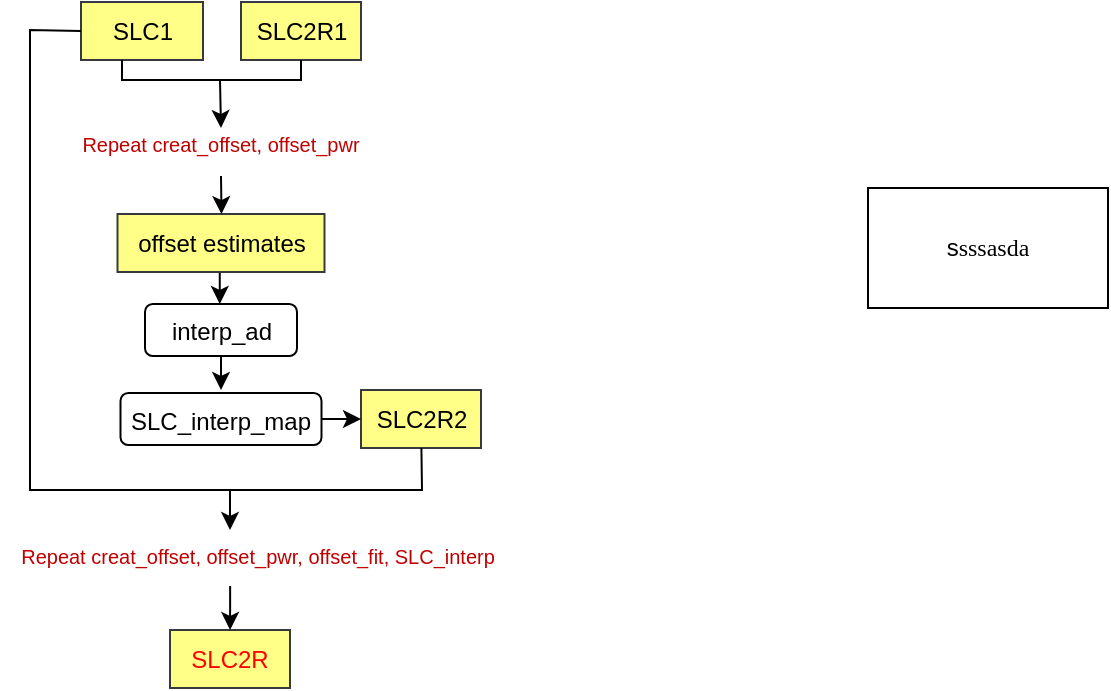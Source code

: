 <mxfile version="24.2.3" type="github">
  <diagram name="第 1 页" id="0ljpZZRD9Gl2g7qRysFF">
    <mxGraphModel dx="1041" dy="540" grid="0" gridSize="10" guides="1" tooltips="1" connect="1" arrows="1" fold="1" page="1" pageScale="1" pageWidth="827" pageHeight="1169" math="0" shadow="0">
      <root>
        <mxCell id="0" />
        <mxCell id="1" parent="0" />
        <mxCell id="MiezRQv3SZ3bYIA5USY3-6" value="SLC1" style="rounded=0;whiteSpace=wrap;html=1;fillColor=#ffff88;strokeColor=#36393d;" parent="1" vertex="1">
          <mxGeometry x="105.5" y="31" width="61" height="29" as="geometry" />
        </mxCell>
        <mxCell id="MiezRQv3SZ3bYIA5USY3-7" value="SLC2R1" style="rounded=0;whiteSpace=wrap;html=1;fillColor=#ffff88;strokeColor=#36393d;" parent="1" vertex="1">
          <mxGeometry x="185.5" y="31" width="60" height="29" as="geometry" />
        </mxCell>
        <mxCell id="MiezRQv3SZ3bYIA5USY3-8" value="" style="endArrow=classic;html=1;rounded=0;entryX=0.5;entryY=0;entryDx=0;entryDy=0;" parent="1" edge="1">
          <mxGeometry width="50" height="50" relative="1" as="geometry">
            <mxPoint x="126" y="60" as="sourcePoint" />
            <mxPoint x="175.5" y="94" as="targetPoint" />
            <Array as="points">
              <mxPoint x="126" y="70" />
              <mxPoint x="175" y="70" />
            </Array>
          </mxGeometry>
        </mxCell>
        <mxCell id="MiezRQv3SZ3bYIA5USY3-9" value="" style="endArrow=none;html=1;rounded=0;exitX=0.5;exitY=1;exitDx=0;exitDy=0;endFill=0;" parent="1" source="MiezRQv3SZ3bYIA5USY3-7" edge="1">
          <mxGeometry width="50" height="50" relative="1" as="geometry">
            <mxPoint x="246" y="31" as="sourcePoint" />
            <mxPoint x="175" y="70" as="targetPoint" />
            <Array as="points">
              <mxPoint x="215.5" y="70" />
              <mxPoint x="175" y="70" />
            </Array>
          </mxGeometry>
        </mxCell>
        <mxCell id="MiezRQv3SZ3bYIA5USY3-10" value="&lt;p style=&quot;language:en-CH;margin-top:0pt;margin-bottom:0pt;margin-left:0in;&lt;br/&gt;text-align:left;direction:ltr;unicode-bidi:embed;mso-line-break-override:none;&lt;br/&gt;word-break:normal;punctuation-wrap:hanging&quot;&gt;&lt;font style=&quot;font-size: 10px;&quot; color=&quot;#c00000&quot;&gt;Repeat creat_offset, offset_pwr&lt;/font&gt;&lt;/p&gt;" style="text;whiteSpace=wrap;html=1;align=center;" parent="1" vertex="1">
          <mxGeometry x="65" y="88" width="221" height="30" as="geometry" />
        </mxCell>
        <mxCell id="MiezRQv3SZ3bYIA5USY3-11" value="&lt;font style=&quot;font-size: 12px;&quot;&gt;interp_ad&lt;/font&gt;" style="rounded=1;whiteSpace=wrap;html=1;fontSize=14;" parent="1" vertex="1">
          <mxGeometry x="137.5" y="182" width="76" height="26" as="geometry" />
        </mxCell>
        <mxCell id="MiezRQv3SZ3bYIA5USY3-12" value="" style="endArrow=classic;html=1;rounded=0;exitX=0.5;exitY=1;exitDx=0;exitDy=0;entryX=0.5;entryY=0;entryDx=0;entryDy=0;" parent="1" source="MiezRQv3SZ3bYIA5USY3-11" edge="1">
          <mxGeometry width="50" height="50" relative="1" as="geometry">
            <mxPoint x="261" y="107" as="sourcePoint" />
            <mxPoint x="175.5" y="225" as="targetPoint" />
          </mxGeometry>
        </mxCell>
        <mxCell id="MiezRQv3SZ3bYIA5USY3-13" value="offset estimates" style="rounded=0;whiteSpace=wrap;html=1;fillColor=#ffff88;strokeColor=#36393d;" parent="1" vertex="1">
          <mxGeometry x="123.75" y="137" width="103.5" height="29" as="geometry" />
        </mxCell>
        <mxCell id="MiezRQv3SZ3bYIA5USY3-14" value="" style="endArrow=classic;html=1;rounded=0;exitX=0.494;exitY=1.016;exitDx=0;exitDy=0;exitPerimeter=0;entryX=0.492;entryY=0;entryDx=0;entryDy=0;entryPerimeter=0;" parent="1" source="MiezRQv3SZ3bYIA5USY3-13" target="MiezRQv3SZ3bYIA5USY3-11" edge="1">
          <mxGeometry width="50" height="50" relative="1" as="geometry">
            <mxPoint x="186" y="209" as="sourcePoint" />
            <mxPoint x="236" y="159" as="targetPoint" />
          </mxGeometry>
        </mxCell>
        <mxCell id="MiezRQv3SZ3bYIA5USY3-15" value="&lt;font style=&quot;font-size: 12px;&quot;&gt;SLC_interp_map&lt;/font&gt;" style="rounded=1;whiteSpace=wrap;html=1;fontSize=14;" parent="1" vertex="1">
          <mxGeometry x="125.25" y="226.5" width="100.5" height="26" as="geometry" />
        </mxCell>
        <mxCell id="MiezRQv3SZ3bYIA5USY3-16" value="SLC2R2" style="rounded=0;whiteSpace=wrap;html=1;fillColor=#ffff88;strokeColor=#36393d;" parent="1" vertex="1">
          <mxGeometry x="245.5" y="225" width="60" height="29" as="geometry" />
        </mxCell>
        <mxCell id="MiezRQv3SZ3bYIA5USY3-17" value="" style="endArrow=classic;html=1;rounded=0;exitX=1;exitY=0.5;exitDx=0;exitDy=0;entryX=0;entryY=0.5;entryDx=0;entryDy=0;" parent="1" source="MiezRQv3SZ3bYIA5USY3-15" target="MiezRQv3SZ3bYIA5USY3-16" edge="1">
          <mxGeometry width="50" height="50" relative="1" as="geometry">
            <mxPoint x="186" y="218" as="sourcePoint" />
            <mxPoint x="244" y="238" as="targetPoint" />
          </mxGeometry>
        </mxCell>
        <mxCell id="MiezRQv3SZ3bYIA5USY3-18" value="" style="endArrow=none;html=1;rounded=0;exitX=0;exitY=0.5;exitDx=0;exitDy=0;endFill=0;" parent="1" source="MiezRQv3SZ3bYIA5USY3-6" edge="1">
          <mxGeometry width="50" height="50" relative="1" as="geometry">
            <mxPoint x="105.5" y="91.5" as="sourcePoint" />
            <mxPoint x="180" y="275" as="targetPoint" />
            <Array as="points">
              <mxPoint x="80" y="45" />
              <mxPoint x="80" y="65" />
              <mxPoint x="80" y="95" />
              <mxPoint x="80" y="145" />
              <mxPoint x="80" y="195" />
              <mxPoint x="80" y="275" />
            </Array>
          </mxGeometry>
        </mxCell>
        <mxCell id="MiezRQv3SZ3bYIA5USY3-19" value="" style="endArrow=classic;html=1;rounded=0;" parent="1" source="MiezRQv3SZ3bYIA5USY3-16" edge="1">
          <mxGeometry width="50" height="50" relative="1" as="geometry">
            <mxPoint x="230" y="355" as="sourcePoint" />
            <mxPoint x="180" y="295" as="targetPoint" />
            <Array as="points">
              <mxPoint x="276" y="275" />
              <mxPoint x="180" y="275" />
            </Array>
          </mxGeometry>
        </mxCell>
        <mxCell id="MiezRQv3SZ3bYIA5USY3-20" value="" style="endArrow=classic;html=1;rounded=0;entryX=0.5;entryY=0;entryDx=0;entryDy=0;exitX=0.5;exitY=1;exitDx=0;exitDy=0;" parent="1" edge="1" source="MiezRQv3SZ3bYIA5USY3-10">
          <mxGeometry width="50" height="50" relative="1" as="geometry">
            <mxPoint x="176" y="125" as="sourcePoint" />
            <mxPoint x="175.75" y="137" as="targetPoint" />
          </mxGeometry>
        </mxCell>
        <mxCell id="MiezRQv3SZ3bYIA5USY3-21" value="&lt;p style=&quot;language:en-CH;margin-top:0pt;margin-bottom:0pt;margin-left:0in;&lt;br/&gt;text-align:left;direction:ltr;unicode-bidi:embed;mso-line-break-override:none;&lt;br/&gt;word-break:normal;punctuation-wrap:hanging&quot;&gt;&lt;font style=&quot;font-size: 10px;&quot; color=&quot;#c00000&quot;&gt;Repeat creat_offset, offset_pwr, offset_fit, SLC_interp&lt;/font&gt;&lt;/p&gt;" style="text;whiteSpace=wrap;html=1;align=center;" parent="1" vertex="1">
          <mxGeometry x="74" y="294" width="240" height="30" as="geometry" />
        </mxCell>
        <mxCell id="MiezRQv3SZ3bYIA5USY3-22" value="&lt;font color=&quot;#ff0000&quot;&gt;SLC2R&lt;/font&gt;" style="rounded=0;whiteSpace=wrap;html=1;fillColor=#ffff88;strokeColor=#36393d;" parent="1" vertex="1">
          <mxGeometry x="150" y="345" width="60" height="29" as="geometry" />
        </mxCell>
        <mxCell id="MiezRQv3SZ3bYIA5USY3-23" value="" style="endArrow=classic;html=1;rounded=0;exitX=0.442;exitY=0.967;exitDx=0;exitDy=0;exitPerimeter=0;" parent="1" target="MiezRQv3SZ3bYIA5USY3-22" edge="1" source="MiezRQv3SZ3bYIA5USY3-21">
          <mxGeometry width="50" height="50" relative="1" as="geometry">
            <mxPoint x="180" y="329" as="sourcePoint" />
            <mxPoint x="140" y="115" as="targetPoint" />
          </mxGeometry>
        </mxCell>
        <mxCell id="km7S7w_QiOWOU8zSNHcL-1" value="s&lt;font face=&quot;Comic Sans MS&quot;&gt;sssasda&lt;/font&gt;" style="rounded=0;whiteSpace=wrap;html=1;" vertex="1" parent="1">
          <mxGeometry x="499" y="124" width="120" height="60" as="geometry" />
        </mxCell>
      </root>
    </mxGraphModel>
  </diagram>
</mxfile>
